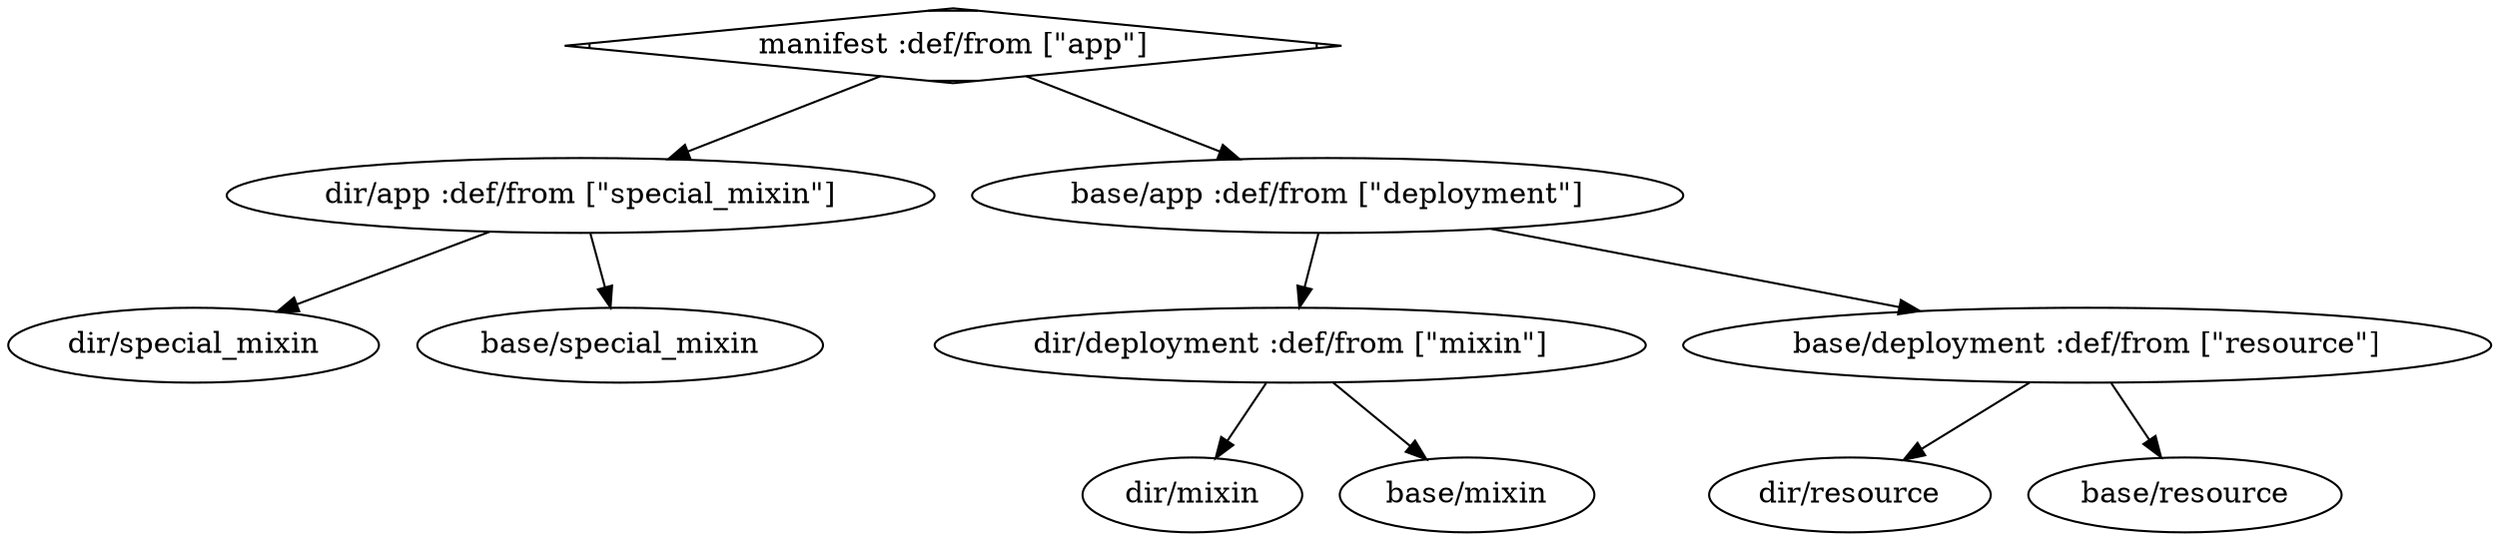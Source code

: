 digraph G {
  manifest -> dir_app;
  manifest -> base_app;
  dir_app -> dir_special_mixin
  dir_app -> base_special_mixin;
  base_app -> dir_deployment;
  base_app -> base_deployment;
  dir_deployment -> dir_mixin
  dir_deployment -> base_mixin
  base_deployment -> dir_resource;
  base_deployment -> base_resource;

  manifest [label="manifest :def/from [\"app\"]" shape=Mdiamond];
  dir_app [label="dir/app :def/from [\"special_mixin\"]"];
  base_app [label="base/app :def/from [\"deployment\"]"];
  dir_mixin [label="dir/mixin"];
  base_mixin [label="base/mixin"];
  dir_deployment [label="dir/deployment :def/from [\"mixin\"]"];
  base_deployment [label="base/deployment :def/from [\"resource\"]"];
  dir_resource [label="dir/resource"]
  base_resource [label="base/resource"]
  dir_special_mixin [label="dir/special_mixin"]
  base_special_mixin [label="base/special_mixin"]
}